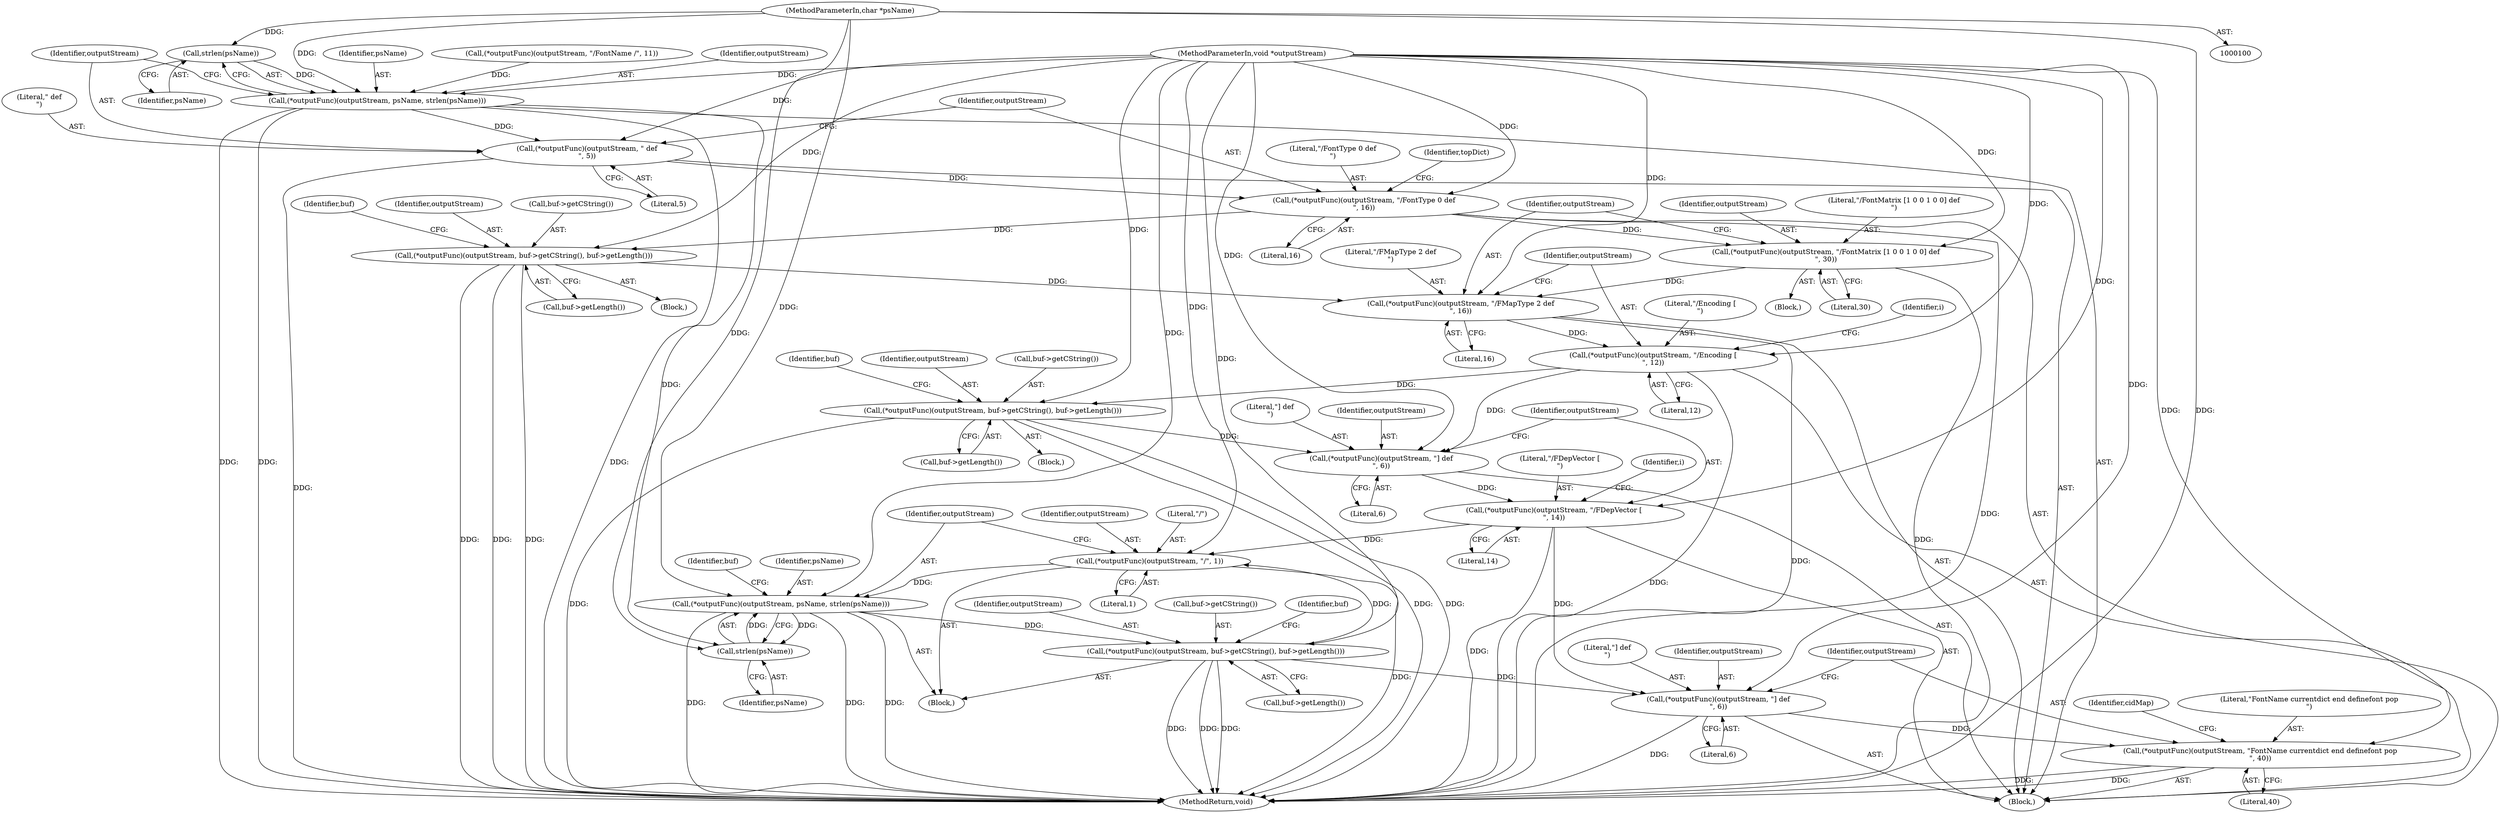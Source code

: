 digraph "0_poppler_da63c35549e8852a410946ab016a3f25ac701bdf@API" {
"1001331" [label="(Call,strlen(psName))"];
"1000101" [label="(MethodParameterIn,char *psName)"];
"1001328" [label="(Call,(*outputFunc)(outputStream, psName, strlen(psName)))"];
"1001333" [label="(Call,(*outputFunc)(outputStream, \" def\n\", 5))"];
"1001337" [label="(Call,(*outputFunc)(outputStream, \"/FontType 0 def\n\", 16))"];
"1001380" [label="(Call,(*outputFunc)(outputStream, buf->getCString(), buf->getLength()))"];
"1001392" [label="(Call,(*outputFunc)(outputStream, \"/FMapType 2 def\n\", 16))"];
"1001396" [label="(Call,(*outputFunc)(outputStream, \"/Encoding [\n\", 12))"];
"1001418" [label="(Call,(*outputFunc)(outputStream, buf->getCString(), buf->getLength()))"];
"1001424" [label="(Call,(*outputFunc)(outputStream, \"] def\n\", 6))"];
"1001428" [label="(Call,(*outputFunc)(outputStream, \"/FDepVector [\n\", 14))"];
"1001443" [label="(Call,(*outputFunc)(outputStream, \"/\", 1))"];
"1001447" [label="(Call,(*outputFunc)(outputStream, psName, strlen(psName)))"];
"1001450" [label="(Call,strlen(psName))"];
"1001459" [label="(Call,(*outputFunc)(outputStream, buf->getCString(), buf->getLength()))"];
"1001465" [label="(Call,(*outputFunc)(outputStream, \"] def\n\", 6))"];
"1001469" [label="(Call,(*outputFunc)(outputStream, \"FontName currentdict end definefont pop\n\", 40))"];
"1001388" [label="(Call,(*outputFunc)(outputStream, \"/FontMatrix [1 0 0 1 0 0] def\n\", 30))"];
"1001338" [label="(Identifier,outputStream)"];
"1001331" [label="(Call,strlen(psName))"];
"1001335" [label="(Literal,\" def\n\")"];
"1000105" [label="(MethodParameterIn,void *outputStream)"];
"1001334" [label="(Identifier,outputStream)"];
"1001339" [label="(Literal,\"/FontType 0 def\n\")"];
"1001420" [label="(Call,buf->getCString())"];
"1001423" [label="(Identifier,buf)"];
"1001467" [label="(Literal,\"] def\n\")"];
"1001328" [label="(Call,(*outputFunc)(outputStream, psName, strlen(psName)))"];
"1001393" [label="(Identifier,outputStream)"];
"1001472" [label="(Literal,40)"];
"1001466" [label="(Identifier,outputStream)"];
"1001389" [label="(Identifier,outputStream)"];
"1001469" [label="(Call,(*outputFunc)(outputStream, \"FontName currentdict end definefont pop\n\", 40))"];
"1001399" [label="(Literal,12)"];
"1001398" [label="(Literal,\"/Encoding [\n\")"];
"1001343" [label="(Identifier,topDict)"];
"1001402" [label="(Identifier,i)"];
"1001383" [label="(Call,buf->getLength())"];
"1001453" [label="(Identifier,buf)"];
"1001336" [label="(Literal,5)"];
"1001443" [label="(Call,(*outputFunc)(outputStream, \"/\", 1))"];
"1001385" [label="(Identifier,buf)"];
"1001392" [label="(Call,(*outputFunc)(outputStream, \"/FMapType 2 def\n\", 16))"];
"1001434" [label="(Identifier,i)"];
"1001465" [label="(Call,(*outputFunc)(outputStream, \"] def\n\", 6))"];
"1001447" [label="(Call,(*outputFunc)(outputStream, psName, strlen(psName)))"];
"1001445" [label="(Literal,\"/\")"];
"1001340" [label="(Literal,16)"];
"1001451" [label="(Identifier,psName)"];
"1001449" [label="(Identifier,psName)"];
"1001387" [label="(Block,)"];
"1001391" [label="(Literal,30)"];
"1001429" [label="(Identifier,outputStream)"];
"1001426" [label="(Literal,\"] def\n\")"];
"1001431" [label="(Literal,14)"];
"1001450" [label="(Call,strlen(psName))"];
"1001330" [label="(Identifier,psName)"];
"1001461" [label="(Call,buf->getCString())"];
"1001442" [label="(Block,)"];
"1001418" [label="(Call,(*outputFunc)(outputStream, buf->getCString(), buf->getLength()))"];
"1001390" [label="(Literal,\"/FontMatrix [1 0 0 1 0 0] def\n\")"];
"1001419" [label="(Identifier,outputStream)"];
"1001345" [label="(Block,)"];
"1001381" [label="(Identifier,outputStream)"];
"1001324" [label="(Call,(*outputFunc)(outputStream, \"/FontName /\", 11))"];
"1001329" [label="(Identifier,outputStream)"];
"1001382" [label="(Call,buf->getCString())"];
"1001446" [label="(Literal,1)"];
"1001448" [label="(Identifier,outputStream)"];
"1001459" [label="(Call,(*outputFunc)(outputStream, buf->getCString(), buf->getLength()))"];
"1001470" [label="(Identifier,outputStream)"];
"1001474" [label="(Identifier,cidMap)"];
"1001395" [label="(Literal,16)"];
"1001428" [label="(Call,(*outputFunc)(outputStream, \"/FDepVector [\n\", 14))"];
"1001397" [label="(Identifier,outputStream)"];
"1001388" [label="(Call,(*outputFunc)(outputStream, \"/FontMatrix [1 0 0 1 0 0] def\n\", 30))"];
"1001410" [label="(Block,)"];
"1001425" [label="(Identifier,outputStream)"];
"1001421" [label="(Call,buf->getLength())"];
"1001430" [label="(Literal,\"/FDepVector [\n\")"];
"1001468" [label="(Literal,6)"];
"1000106" [label="(Block,)"];
"1001380" [label="(Call,(*outputFunc)(outputStream, buf->getCString(), buf->getLength()))"];
"1001464" [label="(Identifier,buf)"];
"1001444" [label="(Identifier,outputStream)"];
"1000101" [label="(MethodParameterIn,char *psName)"];
"1001337" [label="(Call,(*outputFunc)(outputStream, \"/FontType 0 def\n\", 16))"];
"1001462" [label="(Call,buf->getLength())"];
"1001460" [label="(Identifier,outputStream)"];
"1001427" [label="(Literal,6)"];
"1001396" [label="(Call,(*outputFunc)(outputStream, \"/Encoding [\n\", 12))"];
"1001424" [label="(Call,(*outputFunc)(outputStream, \"] def\n\", 6))"];
"1001332" [label="(Identifier,psName)"];
"1001333" [label="(Call,(*outputFunc)(outputStream, \" def\n\", 5))"];
"1001394" [label="(Literal,\"/FMapType 2 def\n\")"];
"1001471" [label="(Literal,\"FontName currentdict end definefont pop\n\")"];
"1001475" [label="(MethodReturn,void)"];
"1001331" -> "1001328"  [label="AST: "];
"1001331" -> "1001332"  [label="CFG: "];
"1001332" -> "1001331"  [label="AST: "];
"1001328" -> "1001331"  [label="CFG: "];
"1001331" -> "1001328"  [label="DDG: "];
"1000101" -> "1001331"  [label="DDG: "];
"1000101" -> "1000100"  [label="AST: "];
"1000101" -> "1001475"  [label="DDG: "];
"1000101" -> "1001328"  [label="DDG: "];
"1000101" -> "1001447"  [label="DDG: "];
"1000101" -> "1001450"  [label="DDG: "];
"1001328" -> "1000106"  [label="AST: "];
"1001329" -> "1001328"  [label="AST: "];
"1001330" -> "1001328"  [label="AST: "];
"1001334" -> "1001328"  [label="CFG: "];
"1001328" -> "1001475"  [label="DDG: "];
"1001328" -> "1001475"  [label="DDG: "];
"1001328" -> "1001475"  [label="DDG: "];
"1001324" -> "1001328"  [label="DDG: "];
"1000105" -> "1001328"  [label="DDG: "];
"1001328" -> "1001333"  [label="DDG: "];
"1001328" -> "1001450"  [label="DDG: "];
"1001333" -> "1000106"  [label="AST: "];
"1001333" -> "1001336"  [label="CFG: "];
"1001334" -> "1001333"  [label="AST: "];
"1001335" -> "1001333"  [label="AST: "];
"1001336" -> "1001333"  [label="AST: "];
"1001338" -> "1001333"  [label="CFG: "];
"1001333" -> "1001475"  [label="DDG: "];
"1000105" -> "1001333"  [label="DDG: "];
"1001333" -> "1001337"  [label="DDG: "];
"1001337" -> "1000106"  [label="AST: "];
"1001337" -> "1001340"  [label="CFG: "];
"1001338" -> "1001337"  [label="AST: "];
"1001339" -> "1001337"  [label="AST: "];
"1001340" -> "1001337"  [label="AST: "];
"1001343" -> "1001337"  [label="CFG: "];
"1001337" -> "1001475"  [label="DDG: "];
"1000105" -> "1001337"  [label="DDG: "];
"1001337" -> "1001380"  [label="DDG: "];
"1001337" -> "1001388"  [label="DDG: "];
"1001380" -> "1001345"  [label="AST: "];
"1001380" -> "1001383"  [label="CFG: "];
"1001381" -> "1001380"  [label="AST: "];
"1001382" -> "1001380"  [label="AST: "];
"1001383" -> "1001380"  [label="AST: "];
"1001385" -> "1001380"  [label="CFG: "];
"1001380" -> "1001475"  [label="DDG: "];
"1001380" -> "1001475"  [label="DDG: "];
"1001380" -> "1001475"  [label="DDG: "];
"1000105" -> "1001380"  [label="DDG: "];
"1001380" -> "1001392"  [label="DDG: "];
"1001392" -> "1000106"  [label="AST: "];
"1001392" -> "1001395"  [label="CFG: "];
"1001393" -> "1001392"  [label="AST: "];
"1001394" -> "1001392"  [label="AST: "];
"1001395" -> "1001392"  [label="AST: "];
"1001397" -> "1001392"  [label="CFG: "];
"1001392" -> "1001475"  [label="DDG: "];
"1001388" -> "1001392"  [label="DDG: "];
"1000105" -> "1001392"  [label="DDG: "];
"1001392" -> "1001396"  [label="DDG: "];
"1001396" -> "1000106"  [label="AST: "];
"1001396" -> "1001399"  [label="CFG: "];
"1001397" -> "1001396"  [label="AST: "];
"1001398" -> "1001396"  [label="AST: "];
"1001399" -> "1001396"  [label="AST: "];
"1001402" -> "1001396"  [label="CFG: "];
"1001396" -> "1001475"  [label="DDG: "];
"1000105" -> "1001396"  [label="DDG: "];
"1001396" -> "1001418"  [label="DDG: "];
"1001396" -> "1001424"  [label="DDG: "];
"1001418" -> "1001410"  [label="AST: "];
"1001418" -> "1001421"  [label="CFG: "];
"1001419" -> "1001418"  [label="AST: "];
"1001420" -> "1001418"  [label="AST: "];
"1001421" -> "1001418"  [label="AST: "];
"1001423" -> "1001418"  [label="CFG: "];
"1001418" -> "1001475"  [label="DDG: "];
"1001418" -> "1001475"  [label="DDG: "];
"1001418" -> "1001475"  [label="DDG: "];
"1000105" -> "1001418"  [label="DDG: "];
"1001418" -> "1001424"  [label="DDG: "];
"1001424" -> "1000106"  [label="AST: "];
"1001424" -> "1001427"  [label="CFG: "];
"1001425" -> "1001424"  [label="AST: "];
"1001426" -> "1001424"  [label="AST: "];
"1001427" -> "1001424"  [label="AST: "];
"1001429" -> "1001424"  [label="CFG: "];
"1000105" -> "1001424"  [label="DDG: "];
"1001424" -> "1001428"  [label="DDG: "];
"1001428" -> "1000106"  [label="AST: "];
"1001428" -> "1001431"  [label="CFG: "];
"1001429" -> "1001428"  [label="AST: "];
"1001430" -> "1001428"  [label="AST: "];
"1001431" -> "1001428"  [label="AST: "];
"1001434" -> "1001428"  [label="CFG: "];
"1001428" -> "1001475"  [label="DDG: "];
"1000105" -> "1001428"  [label="DDG: "];
"1001428" -> "1001443"  [label="DDG: "];
"1001428" -> "1001465"  [label="DDG: "];
"1001443" -> "1001442"  [label="AST: "];
"1001443" -> "1001446"  [label="CFG: "];
"1001444" -> "1001443"  [label="AST: "];
"1001445" -> "1001443"  [label="AST: "];
"1001446" -> "1001443"  [label="AST: "];
"1001448" -> "1001443"  [label="CFG: "];
"1001443" -> "1001475"  [label="DDG: "];
"1001459" -> "1001443"  [label="DDG: "];
"1000105" -> "1001443"  [label="DDG: "];
"1001443" -> "1001447"  [label="DDG: "];
"1001447" -> "1001442"  [label="AST: "];
"1001447" -> "1001450"  [label="CFG: "];
"1001448" -> "1001447"  [label="AST: "];
"1001449" -> "1001447"  [label="AST: "];
"1001450" -> "1001447"  [label="AST: "];
"1001453" -> "1001447"  [label="CFG: "];
"1001447" -> "1001475"  [label="DDG: "];
"1001447" -> "1001475"  [label="DDG: "];
"1001447" -> "1001475"  [label="DDG: "];
"1000105" -> "1001447"  [label="DDG: "];
"1001450" -> "1001447"  [label="DDG: "];
"1001447" -> "1001450"  [label="DDG: "];
"1001447" -> "1001459"  [label="DDG: "];
"1001450" -> "1001451"  [label="CFG: "];
"1001451" -> "1001450"  [label="AST: "];
"1001459" -> "1001442"  [label="AST: "];
"1001459" -> "1001462"  [label="CFG: "];
"1001460" -> "1001459"  [label="AST: "];
"1001461" -> "1001459"  [label="AST: "];
"1001462" -> "1001459"  [label="AST: "];
"1001464" -> "1001459"  [label="CFG: "];
"1001459" -> "1001475"  [label="DDG: "];
"1001459" -> "1001475"  [label="DDG: "];
"1001459" -> "1001475"  [label="DDG: "];
"1000105" -> "1001459"  [label="DDG: "];
"1001459" -> "1001465"  [label="DDG: "];
"1001465" -> "1000106"  [label="AST: "];
"1001465" -> "1001468"  [label="CFG: "];
"1001466" -> "1001465"  [label="AST: "];
"1001467" -> "1001465"  [label="AST: "];
"1001468" -> "1001465"  [label="AST: "];
"1001470" -> "1001465"  [label="CFG: "];
"1001465" -> "1001475"  [label="DDG: "];
"1000105" -> "1001465"  [label="DDG: "];
"1001465" -> "1001469"  [label="DDG: "];
"1001469" -> "1000106"  [label="AST: "];
"1001469" -> "1001472"  [label="CFG: "];
"1001470" -> "1001469"  [label="AST: "];
"1001471" -> "1001469"  [label="AST: "];
"1001472" -> "1001469"  [label="AST: "];
"1001474" -> "1001469"  [label="CFG: "];
"1001469" -> "1001475"  [label="DDG: "];
"1001469" -> "1001475"  [label="DDG: "];
"1000105" -> "1001469"  [label="DDG: "];
"1001388" -> "1001387"  [label="AST: "];
"1001388" -> "1001391"  [label="CFG: "];
"1001389" -> "1001388"  [label="AST: "];
"1001390" -> "1001388"  [label="AST: "];
"1001391" -> "1001388"  [label="AST: "];
"1001393" -> "1001388"  [label="CFG: "];
"1001388" -> "1001475"  [label="DDG: "];
"1000105" -> "1001388"  [label="DDG: "];
}

